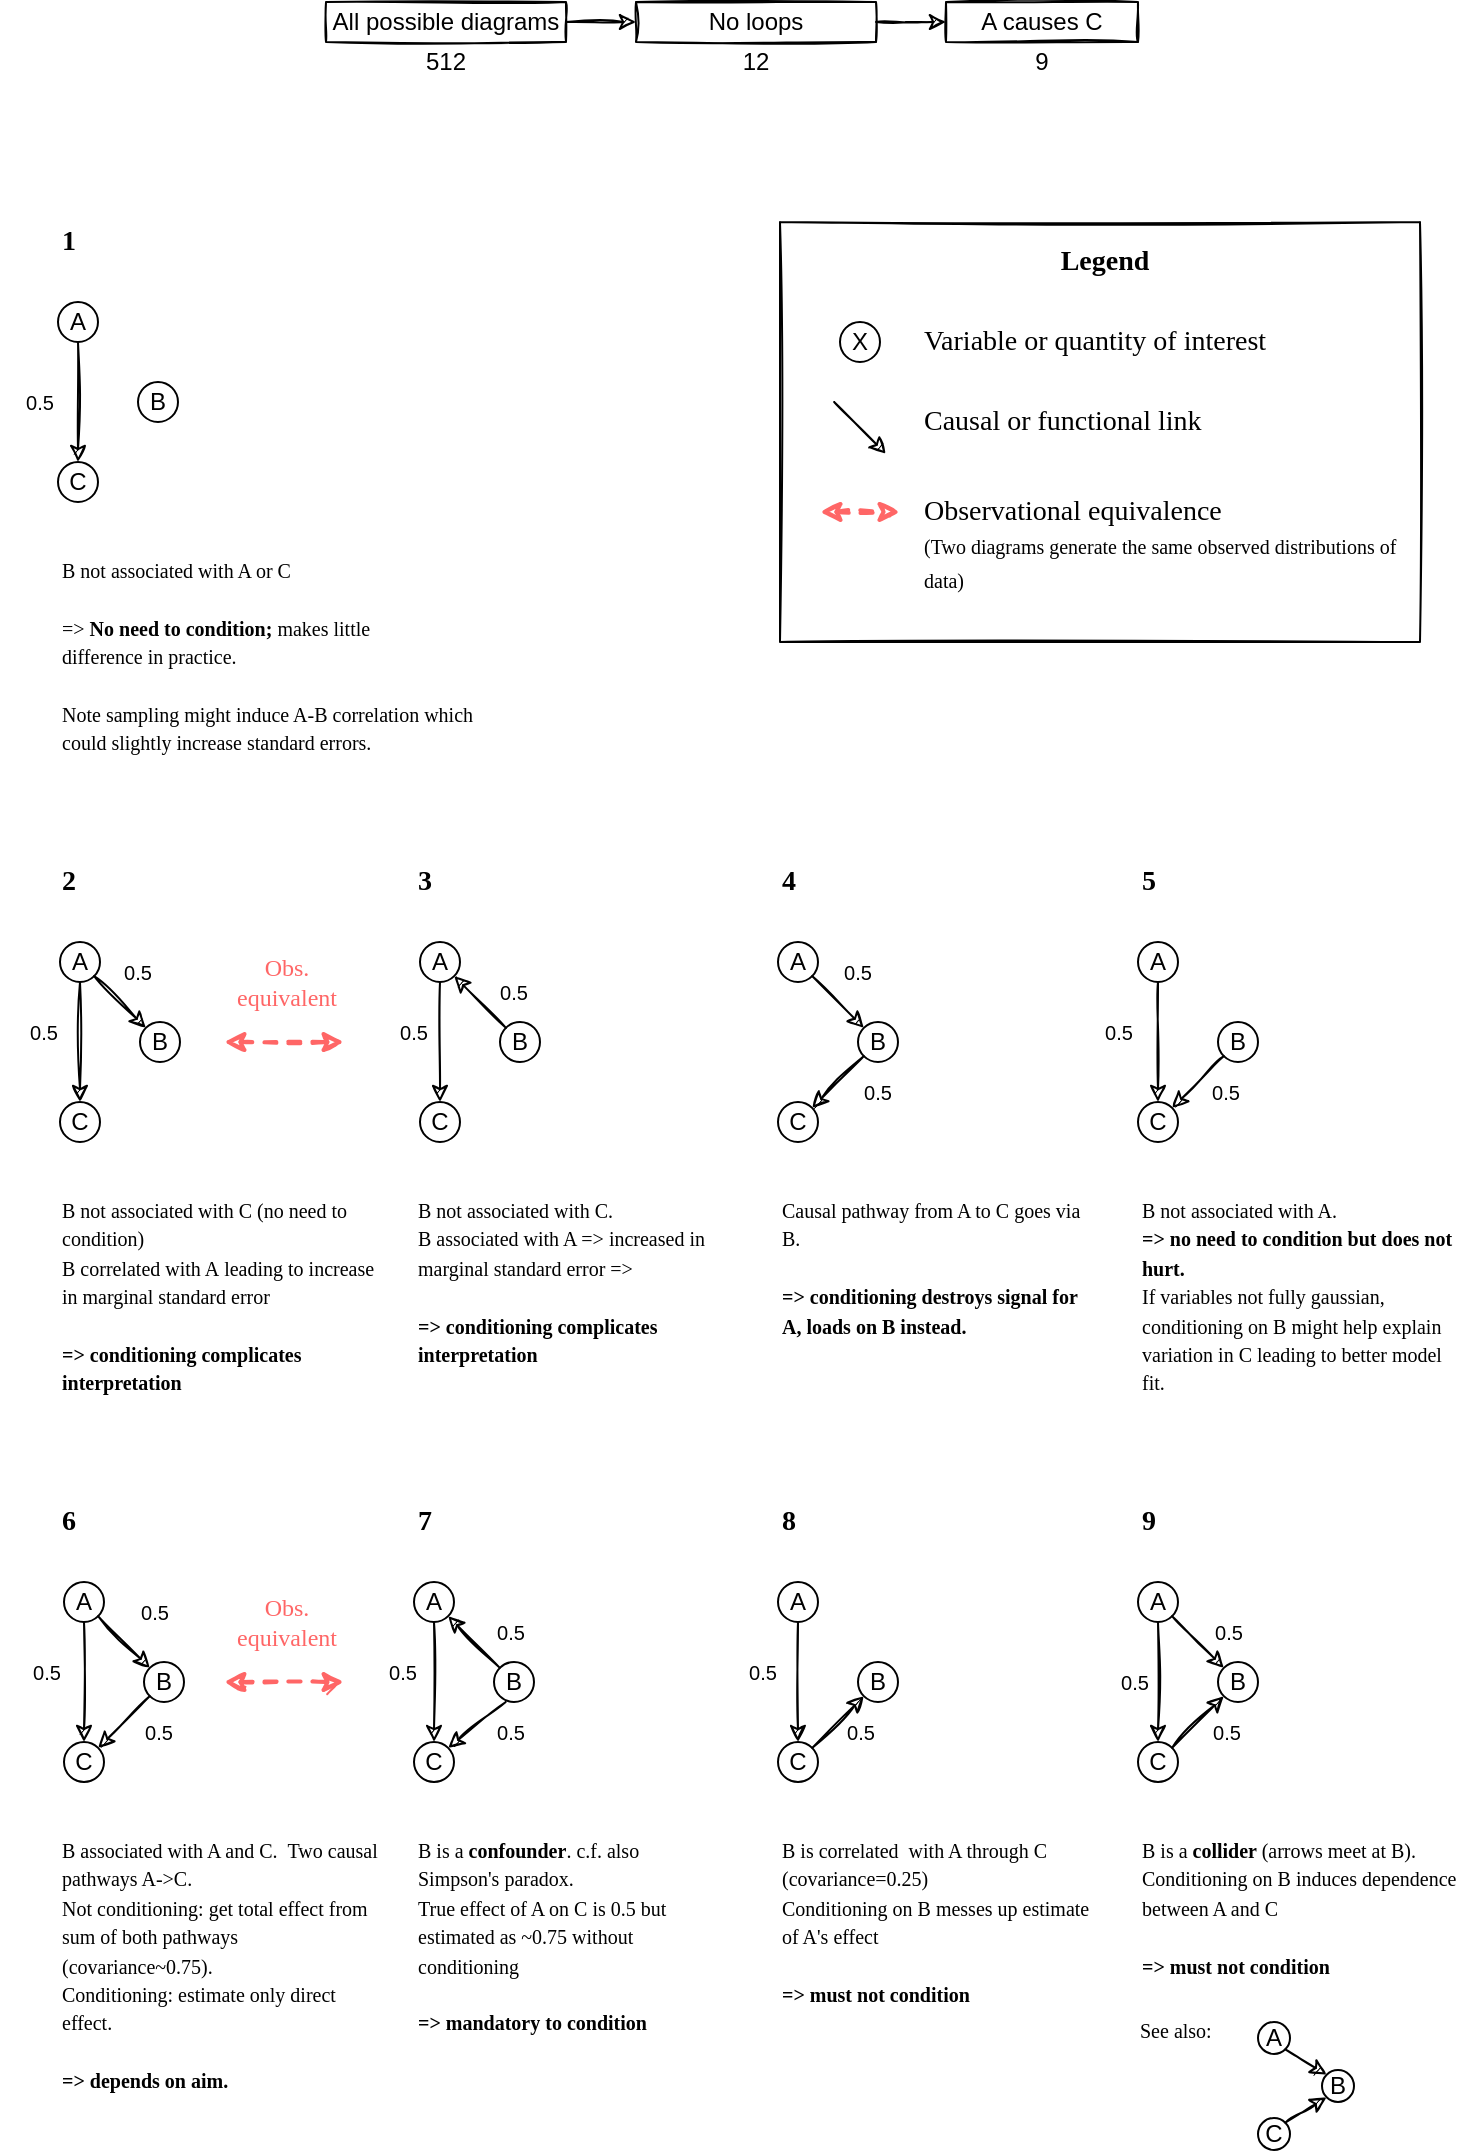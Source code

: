 <mxfile version="13.7.9" type="device"><diagram id="TKCJqlcl8Z5Ltt6VmygB" name="Page-1"><mxGraphModel dx="632" dy="573" grid="1" gridSize="10" guides="1" tooltips="1" connect="1" arrows="1" fold="1" page="1" pageScale="1" pageWidth="827" pageHeight="1169" math="0" shadow="0"><root><mxCell id="0"/><mxCell id="1" parent="0"/><mxCell id="_XROpyu-kwEF6xMsMSUy-18" style="edgeStyle=orthogonalEdgeStyle;rounded=0;orthogonalLoop=1;jettySize=auto;html=1;exitX=0.5;exitY=1;exitDx=0;exitDy=0;entryX=0.5;entryY=0;entryDx=0;entryDy=0;sketch=1;" parent="1" source="_XROpyu-kwEF6xMsMSUy-19" target="_XROpyu-kwEF6xMsMSUy-21" edge="1"><mxGeometry relative="1" as="geometry"/></mxCell><mxCell id="_XROpyu-kwEF6xMsMSUy-19" value="A" style="ellipse;whiteSpace=wrap;html=1;" parent="1" vertex="1"><mxGeometry x="260" y="520" width="20" height="20" as="geometry"/></mxCell><mxCell id="_XROpyu-kwEF6xMsMSUy-20" value="B" style="ellipse;whiteSpace=wrap;html=1;" parent="1" vertex="1"><mxGeometry x="300" y="560" width="20" height="20" as="geometry"/></mxCell><mxCell id="_XROpyu-kwEF6xMsMSUy-21" value="C" style="ellipse;whiteSpace=wrap;html=1;" parent="1" vertex="1"><mxGeometry x="260" y="600" width="20" height="20" as="geometry"/></mxCell><mxCell id="_XROpyu-kwEF6xMsMSUy-43" value="" style="endArrow=classic;html=1;entryX=1;entryY=1;entryDx=0;entryDy=0;exitX=0;exitY=0;exitDx=0;exitDy=0;sketch=1;" parent="1" source="_XROpyu-kwEF6xMsMSUy-20" target="_XROpyu-kwEF6xMsMSUy-19" edge="1"><mxGeometry width="50" height="50" relative="1" as="geometry"><mxPoint x="300" y="590" as="sourcePoint"/><mxPoint x="202.929" y="572.929" as="targetPoint"/></mxGeometry></mxCell><mxCell id="_XROpyu-kwEF6xMsMSUy-50" style="edgeStyle=orthogonalEdgeStyle;rounded=0;orthogonalLoop=1;jettySize=auto;html=1;exitX=0.5;exitY=1;exitDx=0;exitDy=0;entryX=0.5;entryY=0;entryDx=0;entryDy=0;sketch=1;" parent="1" source="_XROpyu-kwEF6xMsMSUy-51" target="_XROpyu-kwEF6xMsMSUy-53" edge="1"><mxGeometry relative="1" as="geometry"/></mxCell><mxCell id="_XROpyu-kwEF6xMsMSUy-51" value="A" style="ellipse;whiteSpace=wrap;html=1;" parent="1" vertex="1"><mxGeometry x="80" y="520" width="20" height="20" as="geometry"/></mxCell><mxCell id="_XROpyu-kwEF6xMsMSUy-52" value="B" style="ellipse;whiteSpace=wrap;html=1;" parent="1" vertex="1"><mxGeometry x="120" y="560" width="20" height="20" as="geometry"/></mxCell><mxCell id="_XROpyu-kwEF6xMsMSUy-53" value="C" style="ellipse;whiteSpace=wrap;html=1;" parent="1" vertex="1"><mxGeometry x="80" y="600" width="20" height="20" as="geometry"/></mxCell><mxCell id="_XROpyu-kwEF6xMsMSUy-54" value="" style="endArrow=classic;html=1;exitX=1;exitY=1;exitDx=0;exitDy=0;entryX=0;entryY=0;entryDx=0;entryDy=0;sketch=1;" parent="1" source="_XROpyu-kwEF6xMsMSUy-51" target="_XROpyu-kwEF6xMsMSUy-52" edge="1"><mxGeometry width="50" height="50" relative="1" as="geometry"><mxPoint x="190" y="990" as="sourcePoint"/><mxPoint x="40" y="590" as="targetPoint"/></mxGeometry></mxCell><mxCell id="_XROpyu-kwEF6xMsMSUy-61" style="edgeStyle=orthogonalEdgeStyle;rounded=0;orthogonalLoop=1;jettySize=auto;html=1;exitX=0.5;exitY=1;exitDx=0;exitDy=0;entryX=0.5;entryY=0;entryDx=0;entryDy=0;sketch=1;" parent="1" source="_XROpyu-kwEF6xMsMSUy-62" target="_XROpyu-kwEF6xMsMSUy-64" edge="1"><mxGeometry relative="1" as="geometry"/></mxCell><mxCell id="_XROpyu-kwEF6xMsMSUy-62" value="A" style="ellipse;whiteSpace=wrap;html=1;" parent="1" vertex="1"><mxGeometry x="257" y="840" width="20" height="20" as="geometry"/></mxCell><mxCell id="_XROpyu-kwEF6xMsMSUy-63" value="B" style="ellipse;whiteSpace=wrap;html=1;" parent="1" vertex="1"><mxGeometry x="297" y="880" width="20" height="20" as="geometry"/></mxCell><mxCell id="_XROpyu-kwEF6xMsMSUy-64" value="C" style="ellipse;whiteSpace=wrap;html=1;" parent="1" vertex="1"><mxGeometry x="257" y="920" width="20" height="20" as="geometry"/></mxCell><mxCell id="_XROpyu-kwEF6xMsMSUy-65" value="" style="endArrow=classic;html=1;entryX=1;entryY=1;entryDx=0;entryDy=0;exitX=0;exitY=0;exitDx=0;exitDy=0;sketch=1;" parent="1" source="_XROpyu-kwEF6xMsMSUy-63" target="_XROpyu-kwEF6xMsMSUy-62" edge="1"><mxGeometry width="50" height="50" relative="1" as="geometry"><mxPoint x="297" y="910" as="sourcePoint"/><mxPoint x="199.929" y="892.929" as="targetPoint"/></mxGeometry></mxCell><mxCell id="_XROpyu-kwEF6xMsMSUy-66" style="edgeStyle=orthogonalEdgeStyle;rounded=0;orthogonalLoop=1;jettySize=auto;html=1;exitX=0.5;exitY=1;exitDx=0;exitDy=0;entryX=0.5;entryY=0;entryDx=0;entryDy=0;sketch=1;" parent="1" source="_XROpyu-kwEF6xMsMSUy-67" target="_XROpyu-kwEF6xMsMSUy-69" edge="1"><mxGeometry relative="1" as="geometry"/></mxCell><mxCell id="_XROpyu-kwEF6xMsMSUy-67" value="A" style="ellipse;whiteSpace=wrap;html=1;" parent="1" vertex="1"><mxGeometry x="82" y="840" width="20" height="20" as="geometry"/></mxCell><mxCell id="_XROpyu-kwEF6xMsMSUy-68" value="B" style="ellipse;whiteSpace=wrap;html=1;" parent="1" vertex="1"><mxGeometry x="122" y="880" width="20" height="20" as="geometry"/></mxCell><mxCell id="_XROpyu-kwEF6xMsMSUy-69" value="C" style="ellipse;whiteSpace=wrap;html=1;" parent="1" vertex="1"><mxGeometry x="82" y="920" width="20" height="20" as="geometry"/></mxCell><mxCell id="_XROpyu-kwEF6xMsMSUy-70" value="" style="endArrow=classic;html=1;entryX=0;entryY=0;entryDx=0;entryDy=0;sketch=1;exitX=1;exitY=1;exitDx=0;exitDy=0;" parent="1" source="_XROpyu-kwEF6xMsMSUy-67" target="_XROpyu-kwEF6xMsMSUy-68" edge="1"><mxGeometry width="50" height="50" relative="1" as="geometry"><mxPoint x="99" y="880" as="sourcePoint"/><mxPoint x="42" y="910" as="targetPoint"/></mxGeometry></mxCell><mxCell id="_XROpyu-kwEF6xMsMSUy-72" value="" style="endArrow=classic;html=1;exitX=0;exitY=1;exitDx=0;exitDy=0;sketch=1;entryX=1;entryY=0;entryDx=0;entryDy=0;" parent="1" target="_XROpyu-kwEF6xMsMSUy-64" edge="1"><mxGeometry width="50" height="50" relative="1" as="geometry"><mxPoint x="302.859" y="900.001" as="sourcePoint"/><mxPoint x="317" y="960" as="targetPoint"/></mxGeometry></mxCell><mxCell id="_XROpyu-kwEF6xMsMSUy-73" value="" style="endArrow=classic;html=1;entryX=1;entryY=0;entryDx=0;entryDy=0;exitX=0;exitY=1;exitDx=0;exitDy=0;sketch=1;" parent="1" source="_XROpyu-kwEF6xMsMSUy-68" target="_XROpyu-kwEF6xMsMSUy-69" edge="1"><mxGeometry width="50" height="50" relative="1" as="geometry"><mxPoint x="127.859" y="930.001" as="sourcePoint"/><mxPoint x="102.001" y="955.859" as="targetPoint"/></mxGeometry></mxCell><mxCell id="_XROpyu-kwEF6xMsMSUy-75" value="A" style="ellipse;whiteSpace=wrap;html=1;" parent="1" vertex="1"><mxGeometry x="439" y="840" width="20" height="20" as="geometry"/></mxCell><mxCell id="_XROpyu-kwEF6xMsMSUy-76" value="B" style="ellipse;whiteSpace=wrap;html=1;" parent="1" vertex="1"><mxGeometry x="479" y="880" width="20" height="20" as="geometry"/></mxCell><mxCell id="_XROpyu-kwEF6xMsMSUy-77" value="C" style="ellipse;whiteSpace=wrap;html=1;" parent="1" vertex="1"><mxGeometry x="439" y="920" width="20" height="20" as="geometry"/></mxCell><mxCell id="_XROpyu-kwEF6xMsMSUy-79" value="" style="endArrow=classic;html=1;entryX=0;entryY=1;entryDx=0;entryDy=0;exitX=1;exitY=0;exitDx=0;exitDy=0;sketch=1;" parent="1" source="_XROpyu-kwEF6xMsMSUy-77" target="_XROpyu-kwEF6xMsMSUy-76" edge="1"><mxGeometry width="50" height="50" relative="1" as="geometry"><mxPoint x="589" y="1050" as="sourcePoint"/><mxPoint x="639" y="1000" as="targetPoint"/></mxGeometry></mxCell><mxCell id="_XROpyu-kwEF6xMsMSUy-80" value="" style="endArrow=classic;html=1;entryX=0.5;entryY=0;entryDx=0;entryDy=0;sketch=1;exitX=0.5;exitY=1;exitDx=0;exitDy=0;" parent="1" source="_XROpyu-kwEF6xMsMSUy-75" target="_XROpyu-kwEF6xMsMSUy-77" edge="1"><mxGeometry width="50" height="50" relative="1" as="geometry"><mxPoint x="456" y="870" as="sourcePoint"/><mxPoint x="639" y="1000" as="targetPoint"/></mxGeometry></mxCell><mxCell id="_XROpyu-kwEF6xMsMSUy-82" value="A" style="ellipse;whiteSpace=wrap;html=1;" parent="1" vertex="1"><mxGeometry x="439" y="520" width="20" height="20" as="geometry"/></mxCell><mxCell id="_XROpyu-kwEF6xMsMSUy-83" value="B" style="ellipse;whiteSpace=wrap;html=1;" parent="1" vertex="1"><mxGeometry x="479" y="560" width="20" height="20" as="geometry"/></mxCell><mxCell id="_XROpyu-kwEF6xMsMSUy-84" value="C" style="ellipse;whiteSpace=wrap;html=1;" parent="1" vertex="1"><mxGeometry x="439" y="600" width="20" height="20" as="geometry"/></mxCell><mxCell id="_XROpyu-kwEF6xMsMSUy-85" value="" style="endArrow=classic;html=1;entryX=1;entryY=0;entryDx=0;entryDy=0;exitX=0;exitY=1;exitDx=0;exitDy=0;sketch=1;" parent="1" source="_XROpyu-kwEF6xMsMSUy-83" target="_XROpyu-kwEF6xMsMSUy-84" edge="1"><mxGeometry width="50" height="50" relative="1" as="geometry"><mxPoint x="479" y="590" as="sourcePoint"/><mxPoint x="381.929" y="572.929" as="targetPoint"/></mxGeometry></mxCell><mxCell id="_XROpyu-kwEF6xMsMSUy-86" value="" style="endArrow=classic;html=1;exitX=1;exitY=1;exitDx=0;exitDy=0;entryX=0;entryY=0;entryDx=0;entryDy=0;sketch=1;" parent="1" source="_XROpyu-kwEF6xMsMSUy-82" target="_XROpyu-kwEF6xMsMSUy-83" edge="1"><mxGeometry width="50" height="50" relative="1" as="geometry"><mxPoint x="469" y="530" as="sourcePoint"/><mxPoint x="519" y="480" as="targetPoint"/></mxGeometry></mxCell><mxCell id="_XROpyu-kwEF6xMsMSUy-123" style="edgeStyle=orthogonalEdgeStyle;rounded=0;orthogonalLoop=1;jettySize=auto;html=1;exitX=0.5;exitY=1;exitDx=0;exitDy=0;entryX=0.5;entryY=0;entryDx=0;entryDy=0;sketch=1;" parent="1" source="_XROpyu-kwEF6xMsMSUy-124" target="_XROpyu-kwEF6xMsMSUy-126" edge="1"><mxGeometry relative="1" as="geometry"/></mxCell><mxCell id="_XROpyu-kwEF6xMsMSUy-124" value="A" style="ellipse;whiteSpace=wrap;html=1;" parent="1" vertex="1"><mxGeometry x="619" y="840" width="20" height="20" as="geometry"/></mxCell><mxCell id="_XROpyu-kwEF6xMsMSUy-125" value="B" style="ellipse;whiteSpace=wrap;html=1;" parent="1" vertex="1"><mxGeometry x="659" y="880" width="20" height="20" as="geometry"/></mxCell><mxCell id="_XROpyu-kwEF6xMsMSUy-126" value="C" style="ellipse;whiteSpace=wrap;html=1;" parent="1" vertex="1"><mxGeometry x="619" y="920" width="20" height="20" as="geometry"/></mxCell><mxCell id="_XROpyu-kwEF6xMsMSUy-127" value="" style="endArrow=classic;html=1;exitX=1;exitY=1;exitDx=0;exitDy=0;sketch=1;entryX=0;entryY=0;entryDx=0;entryDy=0;" parent="1" source="_XROpyu-kwEF6xMsMSUy-124" target="_XROpyu-kwEF6xMsMSUy-125" edge="1"><mxGeometry width="50" height="50" relative="1" as="geometry"><mxPoint x="659" y="910" as="sourcePoint"/><mxPoint x="636" y="890" as="targetPoint"/></mxGeometry></mxCell><mxCell id="_XROpyu-kwEF6xMsMSUy-128" value="" style="endArrow=classic;html=1;sketch=1;entryX=0;entryY=1;entryDx=0;entryDy=0;exitX=1;exitY=0;exitDx=0;exitDy=0;" parent="1" source="_XROpyu-kwEF6xMsMSUy-126" target="_XROpyu-kwEF6xMsMSUy-125" edge="1"><mxGeometry width="50" height="50" relative="1" as="geometry"><mxPoint x="636" y="900" as="sourcePoint"/><mxPoint x="679" y="960" as="targetPoint"/></mxGeometry></mxCell><mxCell id="_XROpyu-kwEF6xMsMSUy-130" value="A" style="ellipse;whiteSpace=wrap;html=1;" parent="1" vertex="1"><mxGeometry x="79" y="200" width="20" height="20" as="geometry"/></mxCell><mxCell id="_XROpyu-kwEF6xMsMSUy-131" value="B" style="ellipse;whiteSpace=wrap;html=1;" parent="1" vertex="1"><mxGeometry x="119" y="240" width="20" height="20" as="geometry"/></mxCell><mxCell id="_XROpyu-kwEF6xMsMSUy-132" value="C" style="ellipse;whiteSpace=wrap;html=1;" parent="1" vertex="1"><mxGeometry x="79" y="280" width="20" height="20" as="geometry"/></mxCell><mxCell id="_XROpyu-kwEF6xMsMSUy-133" value="" style="endArrow=classic;html=1;entryX=0.5;entryY=0;entryDx=0;entryDy=0;sketch=1;exitX=0.5;exitY=1;exitDx=0;exitDy=0;" parent="1" source="_XROpyu-kwEF6xMsMSUy-130" target="_XROpyu-kwEF6xMsMSUy-132" edge="1"><mxGeometry width="50" height="50" relative="1" as="geometry"><mxPoint x="79" y="245.63" as="sourcePoint"/><mxPoint x="21.929" y="252.929" as="targetPoint"/></mxGeometry></mxCell><mxCell id="_XROpyu-kwEF6xMsMSUy-138" value="&lt;font face=&quot;Comic Sans MS&quot;&gt;&lt;font style=&quot;font-size: 10px&quot;&gt;B not associated with A or C&lt;br&gt;&lt;br&gt;=&amp;gt;&amp;nbsp;&lt;b&gt;No need to condition;&amp;nbsp;&lt;/b&gt;makes little &lt;br&gt;difference in practice.&lt;br&gt;&lt;br&gt;&lt;/font&gt;&lt;/font&gt;&lt;span style=&quot;font-family: &amp;#34;comic sans ms&amp;#34; ; font-size: 10px ; background-color: rgb(255 , 255 , 255)&quot;&gt;Note sampling might induce A-B correlation which could slightly increase standard errors.&lt;/span&gt;&lt;font face=&quot;Comic Sans MS&quot;&gt;&lt;br&gt;&lt;/font&gt;" style="text;html=1;strokeColor=none;fillColor=none;align=left;verticalAlign=top;whiteSpace=wrap;rounded=0;sketch=1;" parent="1" vertex="1"><mxGeometry x="79" y="320" width="210" height="40" as="geometry"/></mxCell><mxCell id="_XROpyu-kwEF6xMsMSUy-141" value="&lt;font style=&quot;font-size: 10px&quot;&gt;0.5&lt;/font&gt;" style="text;html=1;strokeColor=none;fillColor=none;align=center;verticalAlign=middle;whiteSpace=wrap;rounded=0;sketch=1;" parent="1" vertex="1"><mxGeometry x="50" y="240" width="40" height="20" as="geometry"/></mxCell><mxCell id="_XROpyu-kwEF6xMsMSUy-144" value="&lt;font face=&quot;Comic Sans MS&quot; size=&quot;1&quot;&gt;B&amp;nbsp;not associated with C (no need to condition)&lt;/font&gt;&lt;font face=&quot;Comic Sans MS&quot; style=&quot;font-size: 10px&quot;&gt;&lt;br&gt;B correlated with A&amp;nbsp;leading to increase in marginal standard error&lt;br&gt;&lt;br&gt;&lt;b&gt;=&amp;gt; conditioning complicates interpretation&amp;nbsp;&lt;/b&gt;&lt;br&gt;&lt;/font&gt;" style="text;html=1;strokeColor=none;fillColor=none;align=left;verticalAlign=top;whiteSpace=wrap;rounded=0;sketch=1;" parent="1" vertex="1"><mxGeometry x="79" y="640" width="160" height="90" as="geometry"/></mxCell><mxCell id="_XROpyu-kwEF6xMsMSUy-145" style="edgeStyle=orthogonalEdgeStyle;rounded=0;orthogonalLoop=1;jettySize=auto;html=1;exitX=0.5;exitY=1;exitDx=0;exitDy=0;entryX=0.5;entryY=0;entryDx=0;entryDy=0;sketch=1;" parent="1" source="_XROpyu-kwEF6xMsMSUy-146" target="_XROpyu-kwEF6xMsMSUy-148" edge="1"><mxGeometry relative="1" as="geometry"/></mxCell><mxCell id="_XROpyu-kwEF6xMsMSUy-146" value="A" style="ellipse;whiteSpace=wrap;html=1;" parent="1" vertex="1"><mxGeometry x="619" y="520" width="20" height="20" as="geometry"/></mxCell><mxCell id="_XROpyu-kwEF6xMsMSUy-147" value="B" style="ellipse;whiteSpace=wrap;html=1;" parent="1" vertex="1"><mxGeometry x="659" y="560" width="20" height="20" as="geometry"/></mxCell><mxCell id="_XROpyu-kwEF6xMsMSUy-148" value="C" style="ellipse;whiteSpace=wrap;html=1;" parent="1" vertex="1"><mxGeometry x="619" y="600" width="20" height="20" as="geometry"/></mxCell><mxCell id="_XROpyu-kwEF6xMsMSUy-149" value="" style="endArrow=classic;html=1;entryX=1;entryY=0;entryDx=0;entryDy=0;exitX=0;exitY=1;exitDx=0;exitDy=0;sketch=1;" parent="1" source="_XROpyu-kwEF6xMsMSUy-147" target="_XROpyu-kwEF6xMsMSUy-148" edge="1"><mxGeometry width="50" height="50" relative="1" as="geometry"><mxPoint x="681.929" y="600.001" as="sourcePoint"/><mxPoint x="639" y="632.93" as="targetPoint"/></mxGeometry></mxCell><mxCell id="_XROpyu-kwEF6xMsMSUy-150" value="&lt;font style=&quot;font-size: 10px&quot;&gt;0.5&lt;/font&gt;" style="text;html=1;strokeColor=none;fillColor=none;align=center;verticalAlign=middle;whiteSpace=wrap;rounded=0;sketch=1;" parent="1" vertex="1"><mxGeometry x="601" y="560" width="17" height="10" as="geometry"/></mxCell><mxCell id="_XROpyu-kwEF6xMsMSUy-152" value="&lt;font face=&quot;Comic Sans MS&quot; style=&quot;font-size: 10px&quot;&gt;B not associated with C.&lt;br&gt;B associated with A =&amp;gt;&amp;nbsp;increased in marginal standard error =&amp;gt; &lt;br&gt;&lt;br&gt;&lt;b&gt;=&amp;gt; conditioning complicates interpretation&amp;nbsp;&lt;/b&gt;&lt;br&gt;&lt;/font&gt;" style="text;html=1;strokeColor=none;fillColor=none;align=left;verticalAlign=top;whiteSpace=wrap;rounded=0;sketch=1;" parent="1" vertex="1"><mxGeometry x="257" y="640" width="162" height="100" as="geometry"/></mxCell><mxCell id="_XROpyu-kwEF6xMsMSUy-153" value="1" style="text;html=1;strokeColor=none;fillColor=none;align=left;verticalAlign=middle;whiteSpace=wrap;rounded=0;sketch=1;fontFamily=Verdana;fontSize=14;fontStyle=1" parent="1" vertex="1"><mxGeometry x="79" y="160" width="40" height="20" as="geometry"/></mxCell><mxCell id="_XROpyu-kwEF6xMsMSUy-154" value="2&lt;span style=&quot;color: rgba(0 , 0 , 0 , 0) ; font-family: monospace ; font-size: 0px ; font-weight: normal&quot;&gt;%3CmxGraphModel%3E%3Croot%3E%3CmxCell%20id%3D%220%22%2F%3E%3CmxCell%20id%3D%221%22%20parent%3D%220%22%2F%3E%3CmxCell%20id%3D%222%22%20value%3D%221%22%20style%3D%22text%3Bhtml%3D1%3BstrokeColor%3Dnone%3BfillColor%3Dnone%3Balign%3Dcenter%3BverticalAlign%3Dmiddle%3BwhiteSpace%3Dwrap%3Brounded%3D0%3Bsketch%3D1%3BfontFamily%3DVerdana%3BfontSize%3D14%3BfontStyle%3D1%22%20vertex%3D%221%22%20parent%3D%221%22%3E%3CmxGeometry%20x%3D%22111%22%20y%3D%22160%22%20width%3D%2240%22%20height%3D%2220%22%20as%3D%22geometry%22%2F%3E%3C%2FmxCell%3E%3C%2Froot%3E%3C%2FmxGraphModel%3E&lt;/span&gt;" style="text;html=1;strokeColor=none;fillColor=none;align=left;verticalAlign=middle;whiteSpace=wrap;rounded=0;sketch=1;fontFamily=Verdana;fontSize=14;fontStyle=1" parent="1" vertex="1"><mxGeometry x="79" y="480" width="40" height="20" as="geometry"/></mxCell><mxCell id="_XROpyu-kwEF6xMsMSUy-155" value="3" style="text;html=1;strokeColor=none;fillColor=none;align=left;verticalAlign=middle;whiteSpace=wrap;rounded=0;sketch=1;fontFamily=Verdana;fontSize=14;fontStyle=1" parent="1" vertex="1"><mxGeometry x="257" y="480" width="40" height="20" as="geometry"/></mxCell><mxCell id="_XROpyu-kwEF6xMsMSUy-156" value="4" style="text;html=1;strokeColor=none;fillColor=none;align=left;verticalAlign=middle;whiteSpace=wrap;rounded=0;sketch=1;fontFamily=Verdana;fontSize=14;fontStyle=1" parent="1" vertex="1"><mxGeometry x="439" y="480" width="40" height="20" as="geometry"/></mxCell><mxCell id="_XROpyu-kwEF6xMsMSUy-157" value="5" style="text;html=1;strokeColor=none;fillColor=none;align=left;verticalAlign=middle;whiteSpace=wrap;rounded=0;sketch=1;fontFamily=Verdana;fontSize=14;fontStyle=1" parent="1" vertex="1"><mxGeometry x="619" y="480" width="40" height="20" as="geometry"/></mxCell><mxCell id="_XROpyu-kwEF6xMsMSUy-158" value="6" style="text;html=1;strokeColor=none;fillColor=none;align=left;verticalAlign=middle;whiteSpace=wrap;rounded=0;sketch=1;fontFamily=Verdana;fontSize=14;fontStyle=1" parent="1" vertex="1"><mxGeometry x="79" y="800" width="40" height="20" as="geometry"/></mxCell><mxCell id="_XROpyu-kwEF6xMsMSUy-159" value="7" style="text;html=1;strokeColor=none;fillColor=none;align=left;verticalAlign=middle;whiteSpace=wrap;rounded=0;sketch=1;fontFamily=Verdana;fontSize=14;fontStyle=1" parent="1" vertex="1"><mxGeometry x="257" y="800" width="40" height="20" as="geometry"/></mxCell><mxCell id="_XROpyu-kwEF6xMsMSUy-160" value="8" style="text;html=1;strokeColor=none;fillColor=none;align=left;verticalAlign=middle;whiteSpace=wrap;rounded=0;sketch=1;fontFamily=Verdana;fontSize=14;fontStyle=1" parent="1" vertex="1"><mxGeometry x="439" y="800" width="40" height="20" as="geometry"/></mxCell><mxCell id="_XROpyu-kwEF6xMsMSUy-161" value="9" style="text;html=1;strokeColor=none;fillColor=none;align=left;verticalAlign=middle;whiteSpace=wrap;rounded=0;sketch=1;fontFamily=Verdana;fontSize=14;fontStyle=1" parent="1" vertex="1"><mxGeometry x="619" y="800" width="40" height="20" as="geometry"/></mxCell><mxCell id="_XROpyu-kwEF6xMsMSUy-162" value="&lt;font style=&quot;font-size: 10px&quot;&gt;0.5&lt;/font&gt;" style="text;html=1;strokeColor=none;fillColor=none;align=center;verticalAlign=middle;whiteSpace=wrap;rounded=0;sketch=1;" parent="1" vertex="1"><mxGeometry x="62" y="560" width="20" height="10" as="geometry"/></mxCell><mxCell id="_XROpyu-kwEF6xMsMSUy-163" value="&lt;font style=&quot;font-size: 10px&quot;&gt;0.5&lt;/font&gt;" style="text;html=1;strokeColor=none;fillColor=none;align=center;verticalAlign=middle;whiteSpace=wrap;rounded=0;sketch=1;" parent="1" vertex="1"><mxGeometry x="109" y="530" width="20" height="10" as="geometry"/></mxCell><mxCell id="_XROpyu-kwEF6xMsMSUy-164" value="&lt;font style=&quot;font-size: 10px&quot;&gt;0.5&lt;/font&gt;" style="text;html=1;strokeColor=none;fillColor=none;align=center;verticalAlign=middle;whiteSpace=wrap;rounded=0;sketch=1;" parent="1" vertex="1"><mxGeometry x="247" y="560" width="20" height="10" as="geometry"/></mxCell><mxCell id="_XROpyu-kwEF6xMsMSUy-165" value="&lt;font style=&quot;font-size: 10px&quot;&gt;0.5&lt;/font&gt;" style="text;html=1;strokeColor=none;fillColor=none;align=center;verticalAlign=middle;whiteSpace=wrap;rounded=0;sketch=1;" parent="1" vertex="1"><mxGeometry x="297" y="540" width="20" height="10" as="geometry"/></mxCell><mxCell id="_XROpyu-kwEF6xMsMSUy-166" value="&lt;font style=&quot;font-size: 10px&quot;&gt;0.5&lt;/font&gt;" style="text;html=1;strokeColor=none;fillColor=none;align=center;verticalAlign=middle;whiteSpace=wrap;rounded=0;sketch=1;" parent="1" vertex="1"><mxGeometry x="653" y="590" width="20" height="10" as="geometry"/></mxCell><mxCell id="_XROpyu-kwEF6xMsMSUy-167" value="&lt;font style=&quot;font-size: 10px&quot;&gt;0.5&lt;/font&gt;" style="text;html=1;strokeColor=none;fillColor=none;align=center;verticalAlign=middle;whiteSpace=wrap;rounded=0;sketch=1;" parent="1" vertex="1"><mxGeometry x="469" y="530" width="20" height="10" as="geometry"/></mxCell><mxCell id="_XROpyu-kwEF6xMsMSUy-168" value="&lt;font style=&quot;font-size: 10px&quot;&gt;0.5&lt;/font&gt;" style="text;html=1;strokeColor=none;fillColor=none;align=center;verticalAlign=middle;whiteSpace=wrap;rounded=0;sketch=1;" parent="1" vertex="1"><mxGeometry x="479" y="590" width="20" height="10" as="geometry"/></mxCell><mxCell id="_XROpyu-kwEF6xMsMSUy-173" value="&lt;font face=&quot;Comic Sans MS&quot;&gt;&lt;font size=&quot;1&quot;&gt;B not associated with A.&lt;/font&gt;&lt;br&gt;&lt;b&gt;&lt;font size=&quot;1&quot;&gt;=&amp;gt; no need to condition but does not hurt.&lt;/font&gt;&lt;br&gt;&lt;/b&gt;&lt;font size=&quot;1&quot;&gt;If variables not fully gaussian, conditioning on B might&amp;nbsp;help explain variation in C leading to better model fit.&lt;/font&gt;&lt;br&gt;&lt;/font&gt;" style="text;html=1;strokeColor=none;fillColor=none;align=left;verticalAlign=top;whiteSpace=wrap;rounded=0;sketch=1;" parent="1" vertex="1"><mxGeometry x="619" y="640" width="160" height="120" as="geometry"/></mxCell><mxCell id="_XROpyu-kwEF6xMsMSUy-174" value="&lt;font face=&quot;Comic Sans MS&quot;&gt;&lt;font size=&quot;1&quot;&gt;Causal pathway from A to C goes via B.&lt;/font&gt;&lt;br&gt;&lt;b&gt;&lt;font size=&quot;1&quot;&gt;&lt;br&gt;=&amp;gt; &lt;/font&gt;&lt;span style=&quot;font-size: 10px&quot;&gt;conditioning destroys signal for A, l&lt;/span&gt;&lt;font size=&quot;1&quot;&gt;oads on B&amp;nbsp;instead.&lt;/font&gt;&lt;/b&gt;&lt;br&gt;&lt;/font&gt;" style="text;html=1;strokeColor=none;fillColor=none;align=left;verticalAlign=top;whiteSpace=wrap;rounded=0;sketch=1;fontStyle=0" parent="1" vertex="1"><mxGeometry x="439" y="640" width="160" height="80" as="geometry"/></mxCell><mxCell id="_XROpyu-kwEF6xMsMSUy-175" value="&lt;font face=&quot;Comic Sans MS&quot;&gt;&lt;font size=&quot;1&quot;&gt;B associated with A and C. &amp;nbsp;Two causal pathways A-&amp;gt;C.&lt;/font&gt;&lt;br&gt;&lt;font size=&quot;1&quot;&gt;Not conditioning: get total effect from sum of both pathways (covariance~0.75).&lt;br&gt;Conditioning: estimate only direct effect.&lt;br&gt;&lt;/font&gt;&lt;b&gt;&lt;font style=&quot;font-size: 10px&quot;&gt;&lt;br&gt;=&amp;gt; depends on aim.&lt;/font&gt;&lt;/b&gt;&lt;br&gt;&lt;/font&gt;" style="text;html=1;strokeColor=none;fillColor=none;align=left;verticalAlign=top;whiteSpace=wrap;rounded=0;sketch=1;" parent="1" vertex="1"><mxGeometry x="79" y="960" width="160" height="130" as="geometry"/></mxCell><mxCell id="_XROpyu-kwEF6xMsMSUy-176" value="&lt;font style=&quot;font-size: 10px&quot;&gt;0.5&lt;/font&gt;" style="text;html=1;strokeColor=none;fillColor=none;align=center;verticalAlign=middle;whiteSpace=wrap;rounded=0;sketch=1;" parent="1" vertex="1"><mxGeometry x="65" y="880" width="17" height="10" as="geometry"/></mxCell><mxCell id="_XROpyu-kwEF6xMsMSUy-177" value="&lt;font style=&quot;font-size: 10px&quot;&gt;0.5&lt;/font&gt;" style="text;html=1;strokeColor=none;fillColor=none;align=center;verticalAlign=middle;whiteSpace=wrap;rounded=0;sketch=1;" parent="1" vertex="1"><mxGeometry x="119" y="850" width="17" height="10" as="geometry"/></mxCell><mxCell id="_XROpyu-kwEF6xMsMSUy-178" value="&lt;font style=&quot;font-size: 10px&quot;&gt;0.5&lt;/font&gt;" style="text;html=1;strokeColor=none;fillColor=none;align=center;verticalAlign=middle;whiteSpace=wrap;rounded=0;sketch=1;" parent="1" vertex="1"><mxGeometry x="120.5" y="910" width="17" height="10" as="geometry"/></mxCell><mxCell id="_XROpyu-kwEF6xMsMSUy-179" value="&lt;font face=&quot;Comic Sans MS&quot;&gt;&lt;font size=&quot;1&quot;&gt;B is a &lt;b&gt;confounder&lt;/b&gt;.&amp;nbsp;c.f. also Simpson's&amp;nbsp;paradox.&lt;br&gt;True effect of A on C is 0.5 but estimated as ~0.75 without conditioning&lt;br&gt;&lt;b&gt;&lt;br&gt;=&amp;gt; mandatory to condition&lt;/b&gt;&lt;/font&gt;&lt;br&gt;&lt;/font&gt;" style="text;html=1;strokeColor=none;fillColor=none;align=left;verticalAlign=top;whiteSpace=wrap;rounded=0;sketch=1;" parent="1" vertex="1"><mxGeometry x="257" y="960" width="160" height="110" as="geometry"/></mxCell><mxCell id="_XROpyu-kwEF6xMsMSUy-180" value="&lt;font style=&quot;font-size: 10px&quot;&gt;0.5&lt;/font&gt;" style="text;html=1;strokeColor=none;fillColor=none;align=center;verticalAlign=middle;whiteSpace=wrap;rounded=0;sketch=1;" parent="1" vertex="1"><mxGeometry x="243" y="880" width="17" height="10" as="geometry"/></mxCell><mxCell id="_XROpyu-kwEF6xMsMSUy-181" value="&lt;font style=&quot;font-size: 10px&quot;&gt;0.5&lt;/font&gt;" style="text;html=1;strokeColor=none;fillColor=none;align=center;verticalAlign=middle;whiteSpace=wrap;rounded=0;sketch=1;" parent="1" vertex="1"><mxGeometry x="297" y="860" width="17" height="10" as="geometry"/></mxCell><mxCell id="_XROpyu-kwEF6xMsMSUy-182" value="&lt;font style=&quot;font-size: 10px&quot;&gt;0.5&lt;/font&gt;" style="text;html=1;strokeColor=none;fillColor=none;align=center;verticalAlign=middle;whiteSpace=wrap;rounded=0;sketch=1;" parent="1" vertex="1"><mxGeometry x="297" y="910" width="17" height="10" as="geometry"/></mxCell><mxCell id="_XROpyu-kwEF6xMsMSUy-184" value="&lt;font face=&quot;Comic Sans MS&quot;&gt;&lt;font size=&quot;1&quot;&gt;B is a &lt;b&gt;collider &lt;/b&gt;(arrows meet at B).&lt;br&gt;Conditioning on B induces dependence between A and C&lt;br&gt;&lt;/font&gt;&lt;/font&gt;&lt;b style=&quot;font-family: &amp;#34;comic sans ms&amp;#34;&quot;&gt;&lt;font style=&quot;font-size: 10px&quot;&gt;&lt;br&gt;=&amp;gt; must not condition&lt;/font&gt;&lt;/b&gt;&lt;font face=&quot;Comic Sans MS&quot;&gt;&lt;br&gt;&lt;/font&gt;" style="text;html=1;strokeColor=none;fillColor=none;align=left;verticalAlign=top;whiteSpace=wrap;rounded=0;sketch=1;" parent="1" vertex="1"><mxGeometry x="619" y="960" width="160" height="90" as="geometry"/></mxCell><mxCell id="_XROpyu-kwEF6xMsMSUy-185" value="&lt;font face=&quot;Comic Sans MS&quot; style=&quot;font-size: 10px&quot;&gt;&lt;font style=&quot;font-size: 10px&quot;&gt;B is correlated &amp;nbsp;with A through C (covariance=0.25)&lt;br&gt;Conditioning on B messes up estimate of A's effect&lt;br&gt;&lt;b&gt;&lt;br&gt;=&amp;gt; must not condition&lt;/b&gt;&lt;br&gt;&lt;/font&gt;&lt;br&gt;&lt;/font&gt;" style="text;html=1;strokeColor=none;fillColor=none;align=left;verticalAlign=top;whiteSpace=wrap;rounded=0;sketch=1;" parent="1" vertex="1"><mxGeometry x="439" y="960" width="160" height="110" as="geometry"/></mxCell><mxCell id="_XROpyu-kwEF6xMsMSUy-196" value="" style="endArrow=classic;startArrow=classic;html=1;fontFamily=Verdana;fontSize=14;strokeColor=#FF6666;sketch=1;dashed=1;strokeWidth=2;" parent="1" edge="1"><mxGeometry width="50" height="50" relative="1" as="geometry"><mxPoint x="162" y="890" as="sourcePoint"/><mxPoint x="222" y="890" as="targetPoint"/></mxGeometry></mxCell><mxCell id="_XROpyu-kwEF6xMsMSUy-197" value="" style="endArrow=classic;startArrow=classic;html=1;fontFamily=Verdana;fontSize=14;strokeColor=#FF6666;sketch=1;dashed=1;strokeWidth=2;" parent="1" edge="1"><mxGeometry width="50" height="50" relative="1" as="geometry"><mxPoint x="162.0" y="570" as="sourcePoint"/><mxPoint x="222" y="570" as="targetPoint"/></mxGeometry></mxCell><mxCell id="_XROpyu-kwEF6xMsMSUy-213" value="&lt;font style=&quot;font-size: 10px&quot;&gt;0.5&lt;/font&gt;" style="text;html=1;strokeColor=none;fillColor=none;align=center;verticalAlign=middle;whiteSpace=wrap;rounded=0;sketch=1;" parent="1" vertex="1"><mxGeometry x="423" y="880" width="17" height="10" as="geometry"/></mxCell><mxCell id="_XROpyu-kwEF6xMsMSUy-214" value="&lt;font style=&quot;font-size: 10px&quot;&gt;0.5&lt;/font&gt;" style="text;html=1;strokeColor=none;fillColor=none;align=center;verticalAlign=middle;whiteSpace=wrap;rounded=0;sketch=1;" parent="1" vertex="1"><mxGeometry x="472" y="910" width="17" height="10" as="geometry"/></mxCell><mxCell id="_XROpyu-kwEF6xMsMSUy-215" value="&lt;font style=&quot;font-size: 10px&quot;&gt;0.5&lt;/font&gt;" style="text;html=1;strokeColor=none;fillColor=none;align=center;verticalAlign=middle;whiteSpace=wrap;rounded=0;sketch=1;" parent="1" vertex="1"><mxGeometry x="609" y="885" width="17" height="10" as="geometry"/></mxCell><mxCell id="_XROpyu-kwEF6xMsMSUy-216" value="&lt;font style=&quot;font-size: 10px&quot;&gt;0.5&lt;/font&gt;" style="text;html=1;strokeColor=none;fillColor=none;align=center;verticalAlign=middle;whiteSpace=wrap;rounded=0;sketch=1;" parent="1" vertex="1"><mxGeometry x="656" y="860" width="17" height="10" as="geometry"/></mxCell><mxCell id="_XROpyu-kwEF6xMsMSUy-217" value="&lt;font style=&quot;font-size: 10px&quot;&gt;0.5&lt;/font&gt;" style="text;html=1;strokeColor=none;fillColor=none;align=center;verticalAlign=middle;whiteSpace=wrap;rounded=0;sketch=1;" parent="1" vertex="1"><mxGeometry x="654.5" y="910" width="17" height="10" as="geometry"/></mxCell><mxCell id="_XROpyu-kwEF6xMsMSUy-218" value="" style="group" parent="1" vertex="1" connectable="0"><mxGeometry x="440" y="160" width="320" height="210" as="geometry"/></mxCell><mxCell id="_XROpyu-kwEF6xMsMSUy-209" value="" style="rounded=0;whiteSpace=wrap;html=1;sketch=1;strokeWidth=1;fontFamily=Verdana;fontSize=14;align=left;" parent="_XROpyu-kwEF6xMsMSUy-218" vertex="1"><mxGeometry width="320" height="210" as="geometry"/></mxCell><mxCell id="_XROpyu-kwEF6xMsMSUy-199" value="X" style="ellipse;whiteSpace=wrap;html=1;" parent="_XROpyu-kwEF6xMsMSUy-218" vertex="1"><mxGeometry x="30" y="50" width="20" height="20" as="geometry"/></mxCell><mxCell id="_XROpyu-kwEF6xMsMSUy-201" value="" style="endArrow=classic;html=1;exitX=1;exitY=1;exitDx=0;exitDy=0;entryX=0;entryY=0;entryDx=0;entryDy=0;sketch=1;" parent="_XROpyu-kwEF6xMsMSUy-218" edge="1"><mxGeometry width="50" height="50" relative="1" as="geometry"><mxPoint x="27.071" y="90.001" as="sourcePoint"/><mxPoint x="52.929" y="115.859" as="targetPoint"/></mxGeometry></mxCell><mxCell id="_XROpyu-kwEF6xMsMSUy-202" value="" style="endArrow=classic;startArrow=classic;html=1;fontFamily=Verdana;fontSize=14;strokeColor=#FF6666;sketch=1;dashed=1;strokeWidth=2;" parent="_XROpyu-kwEF6xMsMSUy-218" edge="1"><mxGeometry width="50" height="50" relative="1" as="geometry"><mxPoint x="20" y="145" as="sourcePoint"/><mxPoint x="60" y="145" as="targetPoint"/></mxGeometry></mxCell><mxCell id="_XROpyu-kwEF6xMsMSUy-204" value="Variable or quantity of interest" style="text;html=1;strokeColor=none;fillColor=none;align=left;verticalAlign=middle;whiteSpace=wrap;rounded=0;sketch=1;fontFamily=Verdana;fontSize=14;" parent="_XROpyu-kwEF6xMsMSUy-218" vertex="1"><mxGeometry x="70" y="50" width="250" height="20" as="geometry"/></mxCell><mxCell id="_XROpyu-kwEF6xMsMSUy-205" value="Causal or functional link" style="text;html=1;strokeColor=none;fillColor=none;align=left;verticalAlign=middle;whiteSpace=wrap;rounded=0;sketch=1;fontFamily=Verdana;fontSize=14;" parent="_XROpyu-kwEF6xMsMSUy-218" vertex="1"><mxGeometry x="70" y="90" width="250" height="20" as="geometry"/></mxCell><mxCell id="_XROpyu-kwEF6xMsMSUy-206" value="Observational equivalence" style="text;html=1;strokeColor=none;fillColor=none;align=left;verticalAlign=middle;whiteSpace=wrap;rounded=0;sketch=1;fontFamily=Verdana;fontSize=14;" parent="_XROpyu-kwEF6xMsMSUy-218" vertex="1"><mxGeometry x="70" y="135" width="250" height="20" as="geometry"/></mxCell><mxCell id="_XROpyu-kwEF6xMsMSUy-207" value="&lt;font style=&quot;font-size: 10px&quot;&gt;(Two diagrams generate the same observed distributions of data)&lt;/font&gt;" style="text;html=1;strokeColor=none;fillColor=none;align=left;verticalAlign=middle;whiteSpace=wrap;rounded=0;sketch=1;fontFamily=Verdana;fontSize=14;" parent="_XROpyu-kwEF6xMsMSUy-218" vertex="1"><mxGeometry x="70" y="155" width="250" height="30" as="geometry"/></mxCell><mxCell id="_XROpyu-kwEF6xMsMSUy-210" value="Legend" style="text;html=1;strokeColor=none;fillColor=none;align=center;verticalAlign=middle;whiteSpace=wrap;rounded=0;sketch=1;fontFamily=Verdana;fontSize=14;fontStyle=1" parent="_XROpyu-kwEF6xMsMSUy-218" vertex="1"><mxGeometry x="133" y="10" width="59" height="20" as="geometry"/></mxCell><mxCell id="-sSwXRq38DkqYhKPg_8Y-5" value="All possible diagrams" style="rounded=0;whiteSpace=wrap;html=1;sketch=1;" parent="1" vertex="1"><mxGeometry x="213" y="50" width="120" height="20" as="geometry"/></mxCell><mxCell id="-sSwXRq38DkqYhKPg_8Y-6" style="edgeStyle=orthogonalEdgeStyle;rounded=0;sketch=1;orthogonalLoop=1;jettySize=auto;html=1;entryX=0;entryY=0.5;entryDx=0;entryDy=0;" parent="1" source="-sSwXRq38DkqYhKPg_8Y-7" target="-sSwXRq38DkqYhKPg_8Y-8" edge="1"><mxGeometry relative="1" as="geometry"/></mxCell><mxCell id="-sSwXRq38DkqYhKPg_8Y-7" value="No loops" style="rounded=0;whiteSpace=wrap;html=1;sketch=1;" parent="1" vertex="1"><mxGeometry x="368" y="50" width="120" height="20" as="geometry"/></mxCell><mxCell id="-sSwXRq38DkqYhKPg_8Y-8" value="A causes C&lt;br&gt;" style="rounded=0;whiteSpace=wrap;html=1;sketch=1;" parent="1" vertex="1"><mxGeometry x="523" y="50" width="96" height="20" as="geometry"/></mxCell><mxCell id="-sSwXRq38DkqYhKPg_8Y-9" value="" style="endArrow=classic;html=1;entryX=0;entryY=0.5;entryDx=0;entryDy=0;exitX=1;exitY=0.5;exitDx=0;exitDy=0;sketch=1;" parent="1" source="-sSwXRq38DkqYhKPg_8Y-5" target="-sSwXRq38DkqYhKPg_8Y-7" edge="1"><mxGeometry width="50" height="50" relative="1" as="geometry"><mxPoint x="373" y="270" as="sourcePoint"/><mxPoint x="423" y="220" as="targetPoint"/></mxGeometry></mxCell><mxCell id="-sSwXRq38DkqYhKPg_8Y-10" value="512" style="text;html=1;strokeColor=none;fillColor=none;align=center;verticalAlign=middle;whiteSpace=wrap;rounded=0;" parent="1" vertex="1"><mxGeometry x="253" y="70" width="40" height="20" as="geometry"/></mxCell><mxCell id="-sSwXRq38DkqYhKPg_8Y-11" value="12" style="text;html=1;strokeColor=none;fillColor=none;align=center;verticalAlign=middle;whiteSpace=wrap;rounded=0;" parent="1" vertex="1"><mxGeometry x="408" y="70" width="40" height="20" as="geometry"/></mxCell><mxCell id="-sSwXRq38DkqYhKPg_8Y-12" value="9" style="text;html=1;strokeColor=none;fillColor=none;align=center;verticalAlign=middle;whiteSpace=wrap;rounded=0;" parent="1" vertex="1"><mxGeometry x="551" y="70" width="40" height="20" as="geometry"/></mxCell><mxCell id="kBtlFRnu4hfo3n5PV15n-2" value="&lt;font face=&quot;Comic Sans MS&quot; color=&quot;#ff6666&quot;&gt;Obs. equivalent&lt;/font&gt;" style="text;html=1;strokeColor=none;fillColor=none;align=center;verticalAlign=middle;whiteSpace=wrap;rounded=0;" vertex="1" parent="1"><mxGeometry x="159.5" y="850" width="67" height="20" as="geometry"/></mxCell><mxCell id="kBtlFRnu4hfo3n5PV15n-3" value="&lt;font face=&quot;Comic Sans MS&quot; color=&quot;#ff6666&quot;&gt;Obs. equivalent&lt;/font&gt;" style="text;html=1;strokeColor=none;fillColor=none;align=center;verticalAlign=middle;whiteSpace=wrap;rounded=0;" vertex="1" parent="1"><mxGeometry x="159.5" y="530" width="67" height="20" as="geometry"/></mxCell><mxCell id="kBtlFRnu4hfo3n5PV15n-6" value="A" style="ellipse;whiteSpace=wrap;html=1;" vertex="1" parent="1"><mxGeometry x="679" y="1060" width="16" height="16" as="geometry"/></mxCell><mxCell id="kBtlFRnu4hfo3n5PV15n-7" value="B" style="ellipse;whiteSpace=wrap;html=1;" vertex="1" parent="1"><mxGeometry x="711" y="1084" width="16" height="16" as="geometry"/></mxCell><mxCell id="kBtlFRnu4hfo3n5PV15n-8" value="C" style="ellipse;whiteSpace=wrap;html=1;" vertex="1" parent="1"><mxGeometry x="679" y="1108" width="16" height="16" as="geometry"/></mxCell><mxCell id="kBtlFRnu4hfo3n5PV15n-9" value="" style="endArrow=classic;html=1;exitX=1;exitY=1;exitDx=0;exitDy=0;sketch=1;entryX=0;entryY=0;entryDx=0;entryDy=0;" edge="1" parent="1" source="kBtlFRnu4hfo3n5PV15n-6" target="kBtlFRnu4hfo3n5PV15n-7"><mxGeometry x="671" y="1052" width="50" height="50" as="geometry"><mxPoint x="711" y="1108" as="sourcePoint"/><mxPoint x="692.6" y="1092" as="targetPoint"/></mxGeometry></mxCell><mxCell id="kBtlFRnu4hfo3n5PV15n-10" value="" style="endArrow=classic;html=1;sketch=1;entryX=0;entryY=1;entryDx=0;entryDy=0;exitX=1;exitY=0;exitDx=0;exitDy=0;" edge="1" parent="1" source="kBtlFRnu4hfo3n5PV15n-8" target="kBtlFRnu4hfo3n5PV15n-7"><mxGeometry x="671" y="1052" width="50" height="50" as="geometry"><mxPoint x="692.6" y="1100" as="sourcePoint"/><mxPoint x="727" y="1148" as="targetPoint"/></mxGeometry></mxCell><mxCell id="kBtlFRnu4hfo3n5PV15n-15" value="&lt;font face=&quot;Comic Sans MS&quot;&gt;&lt;font size=&quot;1&quot;&gt;See also:&lt;/font&gt;&lt;br&gt;&lt;/font&gt;" style="text;html=1;strokeColor=none;fillColor=none;align=left;verticalAlign=top;whiteSpace=wrap;rounded=0;sketch=1;" vertex="1" parent="1"><mxGeometry x="618" y="1050" width="160" height="25" as="geometry"/></mxCell><mxCell id="kBtlFRnu4hfo3n5PV15n-16" style="edgeStyle=orthogonalEdgeStyle;rounded=0;sketch=1;orthogonalLoop=1;jettySize=auto;html=1;exitX=0.5;exitY=1;exitDx=0;exitDy=0;" edge="1" parent="1"><mxGeometry relative="1" as="geometry"><mxPoint x="687" y="1067" as="sourcePoint"/><mxPoint x="687" y="1067" as="targetPoint"/></mxGeometry></mxCell></root></mxGraphModel></diagram></mxfile>